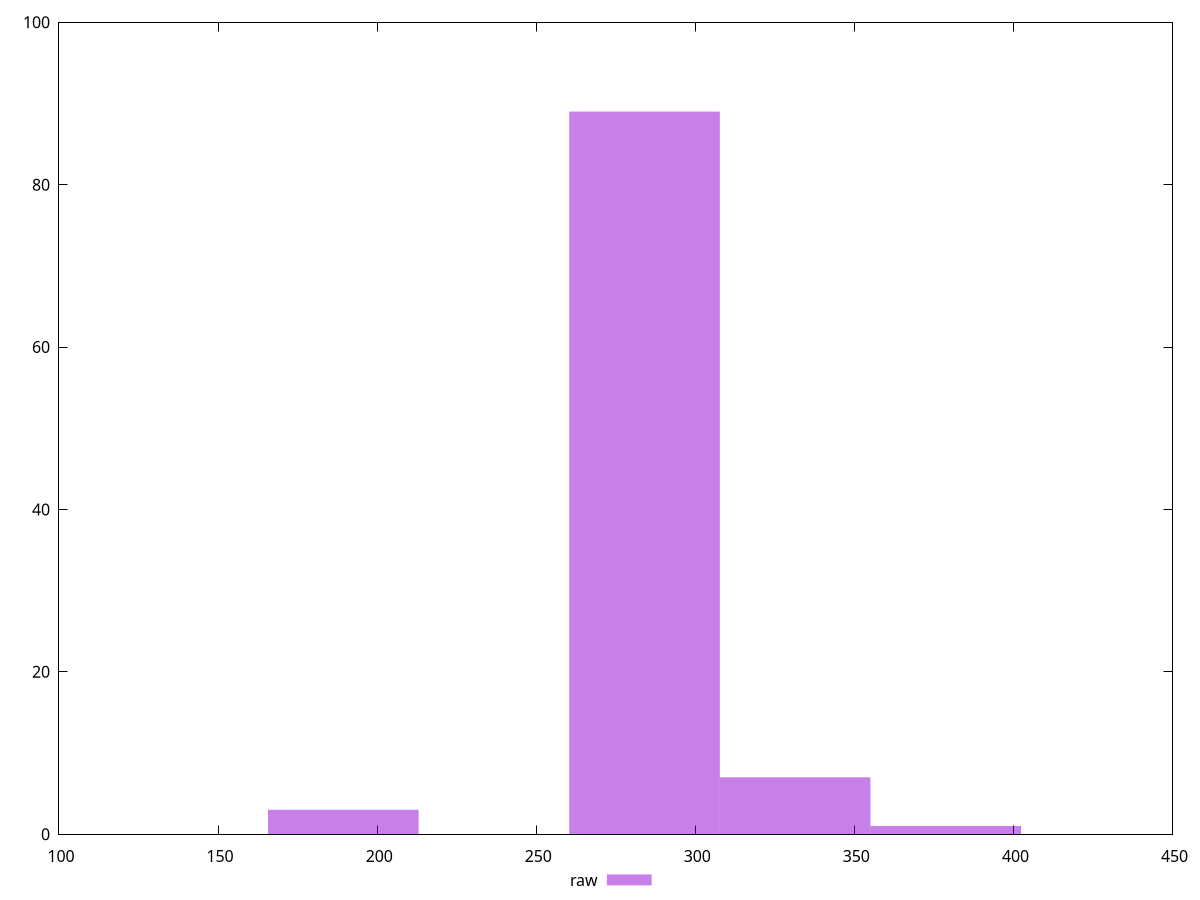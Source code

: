 reset
set terminal svg size 640, 490 enhanced background rgb 'white'
set output "reprap/total-blocking-time/samples/pages/raw/histogram.svg"

$raw <<EOF
189.3652748784381 3
331.38923103726665 7
284.04791231765716 89
378.7305497568762 1
EOF

set key outside below
set boxwidth 47.341318719609525
set yrange [0:100]
set style fill transparent solid 0.5 noborder

plot \
  $raw title "raw" with boxes, \


reset